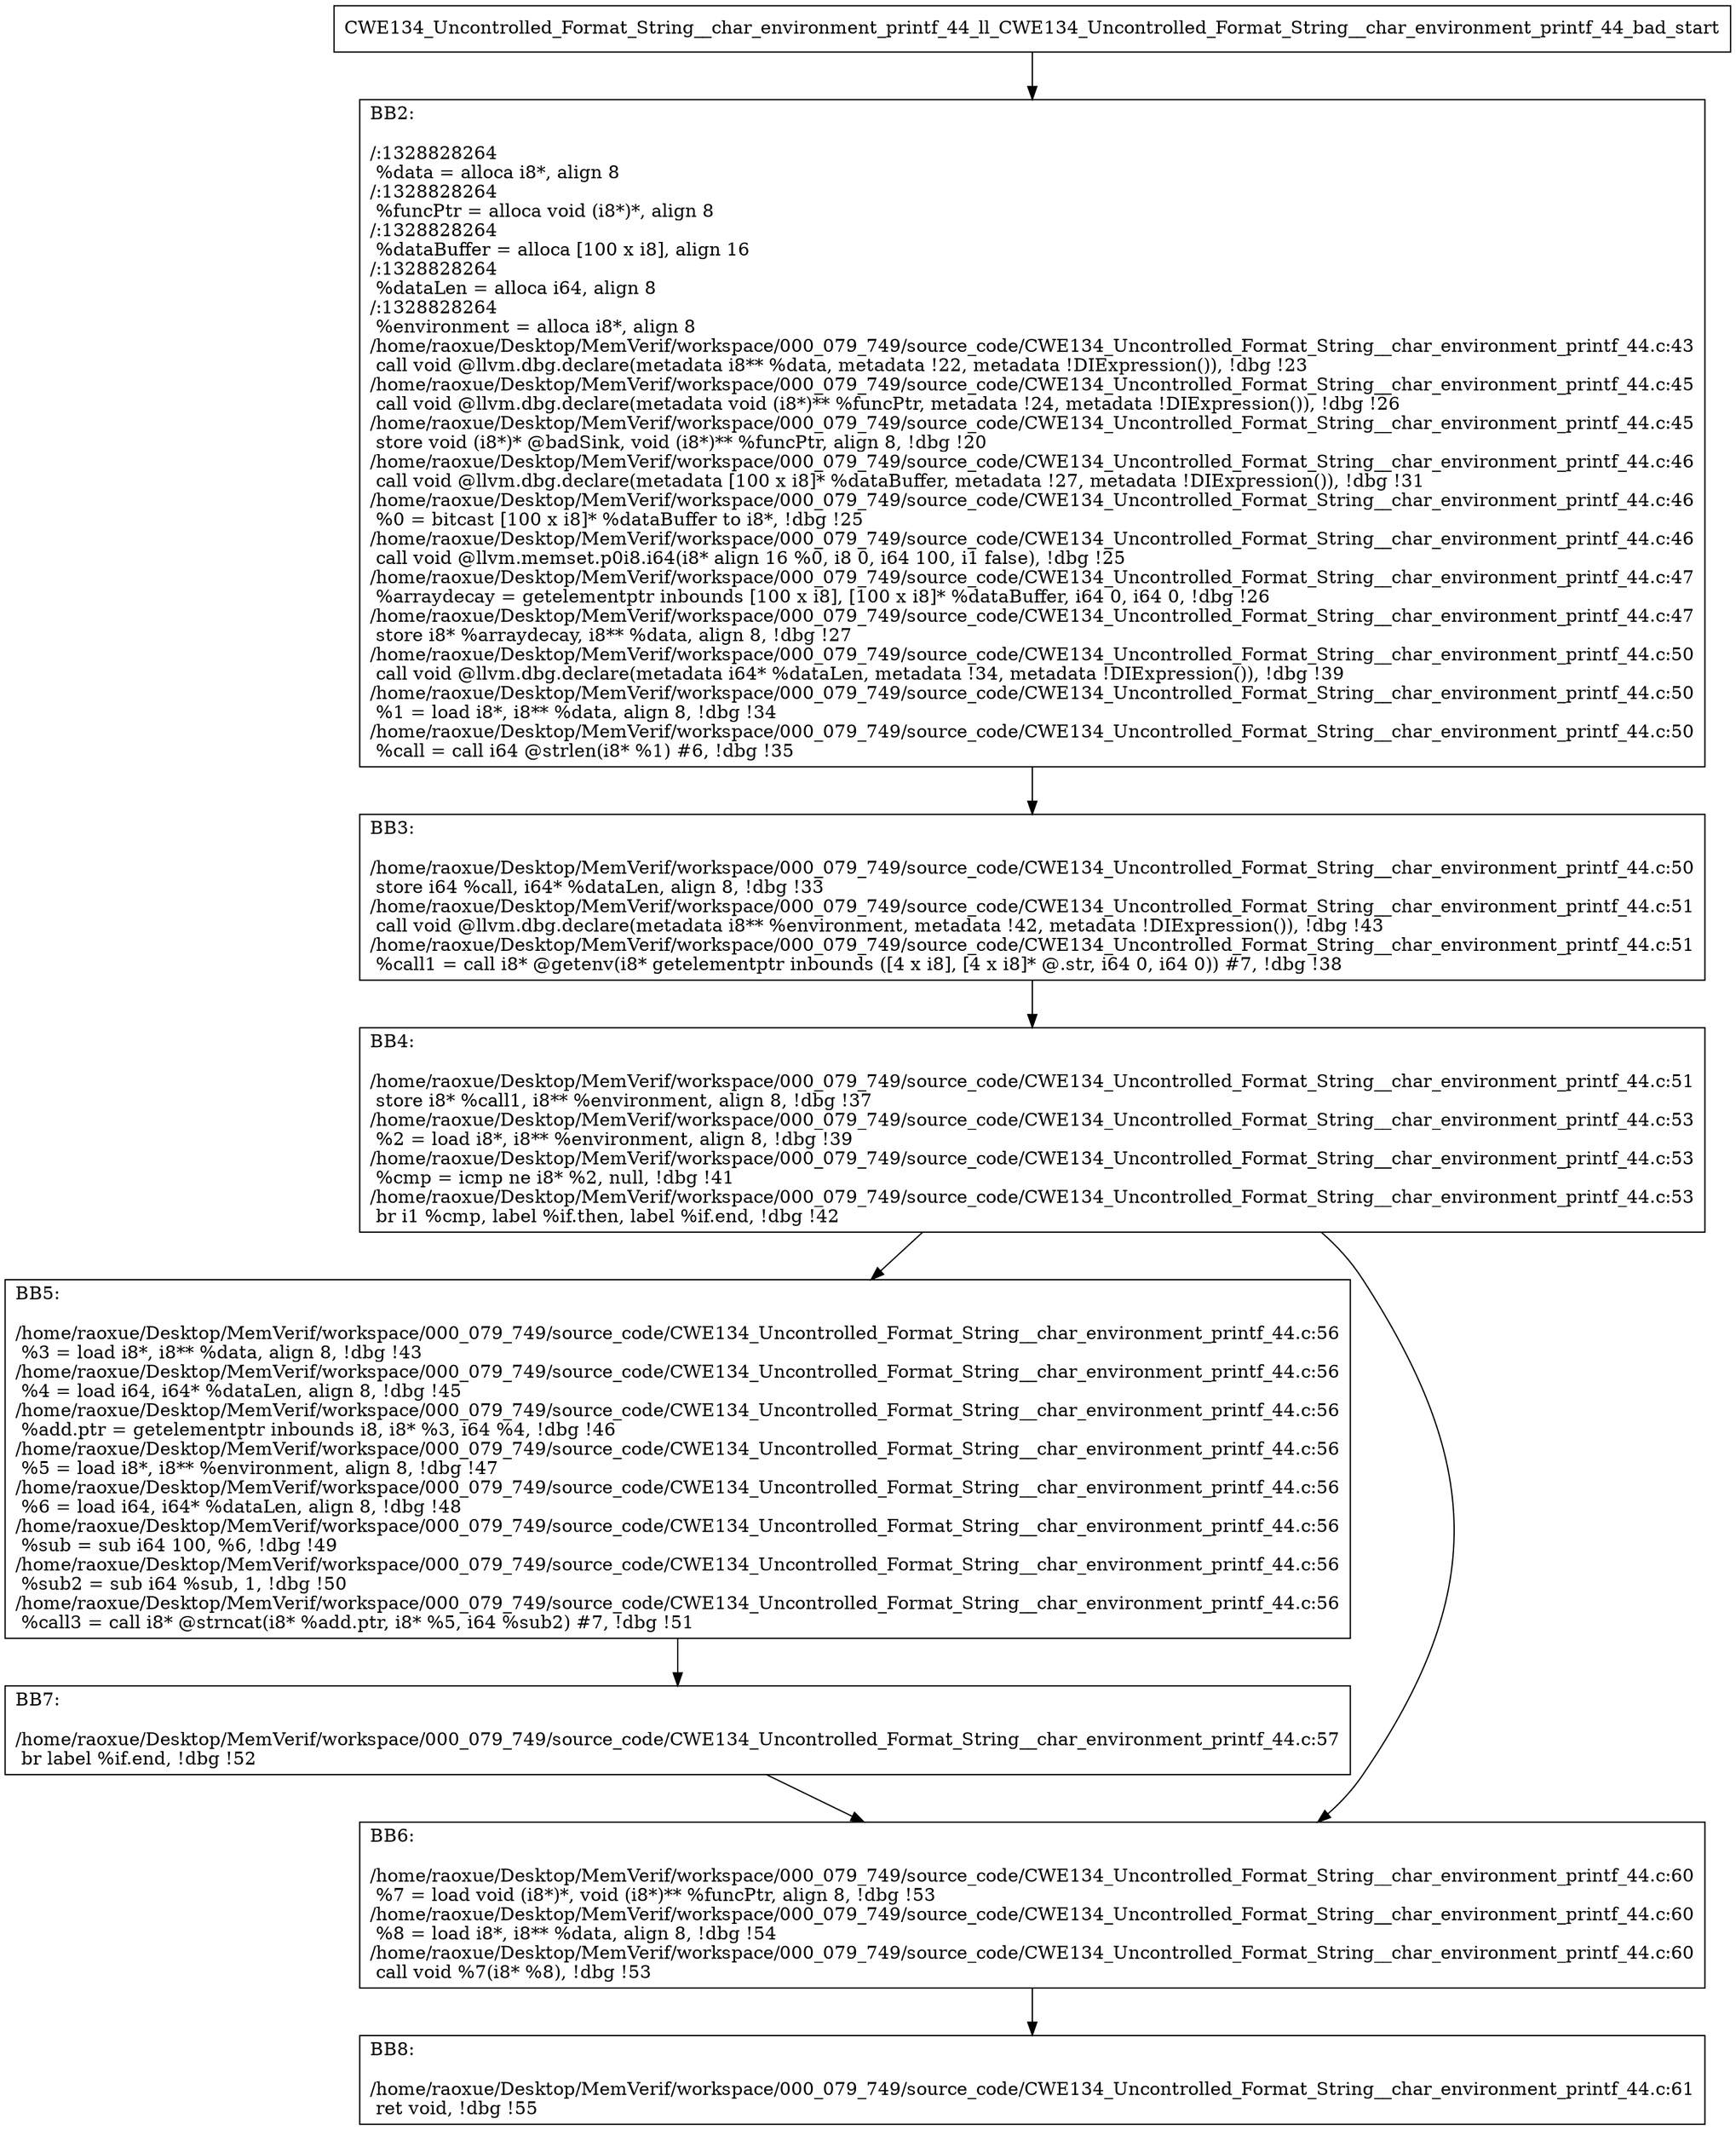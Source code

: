 digraph "CFG for'CWE134_Uncontrolled_Format_String__char_environment_printf_44_ll_CWE134_Uncontrolled_Format_String__char_environment_printf_44_bad' function" {
	BBCWE134_Uncontrolled_Format_String__char_environment_printf_44_ll_CWE134_Uncontrolled_Format_String__char_environment_printf_44_bad_start[shape=record,label="{CWE134_Uncontrolled_Format_String__char_environment_printf_44_ll_CWE134_Uncontrolled_Format_String__char_environment_printf_44_bad_start}"];
	BBCWE134_Uncontrolled_Format_String__char_environment_printf_44_ll_CWE134_Uncontrolled_Format_String__char_environment_printf_44_bad_start-> CWE134_Uncontrolled_Format_String__char_environment_printf_44_ll_CWE134_Uncontrolled_Format_String__char_environment_printf_44_badBB2;
	CWE134_Uncontrolled_Format_String__char_environment_printf_44_ll_CWE134_Uncontrolled_Format_String__char_environment_printf_44_badBB2 [shape=record, label="{BB2:\l\l/:1328828264\l
  %data = alloca i8*, align 8\l
/:1328828264\l
  %funcPtr = alloca void (i8*)*, align 8\l
/:1328828264\l
  %dataBuffer = alloca [100 x i8], align 16\l
/:1328828264\l
  %dataLen = alloca i64, align 8\l
/:1328828264\l
  %environment = alloca i8*, align 8\l
/home/raoxue/Desktop/MemVerif/workspace/000_079_749/source_code/CWE134_Uncontrolled_Format_String__char_environment_printf_44.c:43\l
  call void @llvm.dbg.declare(metadata i8** %data, metadata !22, metadata !DIExpression()), !dbg !23\l
/home/raoxue/Desktop/MemVerif/workspace/000_079_749/source_code/CWE134_Uncontrolled_Format_String__char_environment_printf_44.c:45\l
  call void @llvm.dbg.declare(metadata void (i8*)** %funcPtr, metadata !24, metadata !DIExpression()), !dbg !26\l
/home/raoxue/Desktop/MemVerif/workspace/000_079_749/source_code/CWE134_Uncontrolled_Format_String__char_environment_printf_44.c:45\l
  store void (i8*)* @badSink, void (i8*)** %funcPtr, align 8, !dbg !20\l
/home/raoxue/Desktop/MemVerif/workspace/000_079_749/source_code/CWE134_Uncontrolled_Format_String__char_environment_printf_44.c:46\l
  call void @llvm.dbg.declare(metadata [100 x i8]* %dataBuffer, metadata !27, metadata !DIExpression()), !dbg !31\l
/home/raoxue/Desktop/MemVerif/workspace/000_079_749/source_code/CWE134_Uncontrolled_Format_String__char_environment_printf_44.c:46\l
  %0 = bitcast [100 x i8]* %dataBuffer to i8*, !dbg !25\l
/home/raoxue/Desktop/MemVerif/workspace/000_079_749/source_code/CWE134_Uncontrolled_Format_String__char_environment_printf_44.c:46\l
  call void @llvm.memset.p0i8.i64(i8* align 16 %0, i8 0, i64 100, i1 false), !dbg !25\l
/home/raoxue/Desktop/MemVerif/workspace/000_079_749/source_code/CWE134_Uncontrolled_Format_String__char_environment_printf_44.c:47\l
  %arraydecay = getelementptr inbounds [100 x i8], [100 x i8]* %dataBuffer, i64 0, i64 0, !dbg !26\l
/home/raoxue/Desktop/MemVerif/workspace/000_079_749/source_code/CWE134_Uncontrolled_Format_String__char_environment_printf_44.c:47\l
  store i8* %arraydecay, i8** %data, align 8, !dbg !27\l
/home/raoxue/Desktop/MemVerif/workspace/000_079_749/source_code/CWE134_Uncontrolled_Format_String__char_environment_printf_44.c:50\l
  call void @llvm.dbg.declare(metadata i64* %dataLen, metadata !34, metadata !DIExpression()), !dbg !39\l
/home/raoxue/Desktop/MemVerif/workspace/000_079_749/source_code/CWE134_Uncontrolled_Format_String__char_environment_printf_44.c:50\l
  %1 = load i8*, i8** %data, align 8, !dbg !34\l
/home/raoxue/Desktop/MemVerif/workspace/000_079_749/source_code/CWE134_Uncontrolled_Format_String__char_environment_printf_44.c:50\l
  %call = call i64 @strlen(i8* %1) #6, !dbg !35\l
}"];
	CWE134_Uncontrolled_Format_String__char_environment_printf_44_ll_CWE134_Uncontrolled_Format_String__char_environment_printf_44_badBB2-> CWE134_Uncontrolled_Format_String__char_environment_printf_44_ll_CWE134_Uncontrolled_Format_String__char_environment_printf_44_badBB3;
	CWE134_Uncontrolled_Format_String__char_environment_printf_44_ll_CWE134_Uncontrolled_Format_String__char_environment_printf_44_badBB3 [shape=record, label="{BB3:\l\l/home/raoxue/Desktop/MemVerif/workspace/000_079_749/source_code/CWE134_Uncontrolled_Format_String__char_environment_printf_44.c:50\l
  store i64 %call, i64* %dataLen, align 8, !dbg !33\l
/home/raoxue/Desktop/MemVerif/workspace/000_079_749/source_code/CWE134_Uncontrolled_Format_String__char_environment_printf_44.c:51\l
  call void @llvm.dbg.declare(metadata i8** %environment, metadata !42, metadata !DIExpression()), !dbg !43\l
/home/raoxue/Desktop/MemVerif/workspace/000_079_749/source_code/CWE134_Uncontrolled_Format_String__char_environment_printf_44.c:51\l
  %call1 = call i8* @getenv(i8* getelementptr inbounds ([4 x i8], [4 x i8]* @.str, i64 0, i64 0)) #7, !dbg !38\l
}"];
	CWE134_Uncontrolled_Format_String__char_environment_printf_44_ll_CWE134_Uncontrolled_Format_String__char_environment_printf_44_badBB3-> CWE134_Uncontrolled_Format_String__char_environment_printf_44_ll_CWE134_Uncontrolled_Format_String__char_environment_printf_44_badBB4;
	CWE134_Uncontrolled_Format_String__char_environment_printf_44_ll_CWE134_Uncontrolled_Format_String__char_environment_printf_44_badBB4 [shape=record, label="{BB4:\l\l/home/raoxue/Desktop/MemVerif/workspace/000_079_749/source_code/CWE134_Uncontrolled_Format_String__char_environment_printf_44.c:51\l
  store i8* %call1, i8** %environment, align 8, !dbg !37\l
/home/raoxue/Desktop/MemVerif/workspace/000_079_749/source_code/CWE134_Uncontrolled_Format_String__char_environment_printf_44.c:53\l
  %2 = load i8*, i8** %environment, align 8, !dbg !39\l
/home/raoxue/Desktop/MemVerif/workspace/000_079_749/source_code/CWE134_Uncontrolled_Format_String__char_environment_printf_44.c:53\l
  %cmp = icmp ne i8* %2, null, !dbg !41\l
/home/raoxue/Desktop/MemVerif/workspace/000_079_749/source_code/CWE134_Uncontrolled_Format_String__char_environment_printf_44.c:53\l
  br i1 %cmp, label %if.then, label %if.end, !dbg !42\l
}"];
	CWE134_Uncontrolled_Format_String__char_environment_printf_44_ll_CWE134_Uncontrolled_Format_String__char_environment_printf_44_badBB4-> CWE134_Uncontrolled_Format_String__char_environment_printf_44_ll_CWE134_Uncontrolled_Format_String__char_environment_printf_44_badBB5;
	CWE134_Uncontrolled_Format_String__char_environment_printf_44_ll_CWE134_Uncontrolled_Format_String__char_environment_printf_44_badBB4-> CWE134_Uncontrolled_Format_String__char_environment_printf_44_ll_CWE134_Uncontrolled_Format_String__char_environment_printf_44_badBB6;
	CWE134_Uncontrolled_Format_String__char_environment_printf_44_ll_CWE134_Uncontrolled_Format_String__char_environment_printf_44_badBB5 [shape=record, label="{BB5:\l\l/home/raoxue/Desktop/MemVerif/workspace/000_079_749/source_code/CWE134_Uncontrolled_Format_String__char_environment_printf_44.c:56\l
  %3 = load i8*, i8** %data, align 8, !dbg !43\l
/home/raoxue/Desktop/MemVerif/workspace/000_079_749/source_code/CWE134_Uncontrolled_Format_String__char_environment_printf_44.c:56\l
  %4 = load i64, i64* %dataLen, align 8, !dbg !45\l
/home/raoxue/Desktop/MemVerif/workspace/000_079_749/source_code/CWE134_Uncontrolled_Format_String__char_environment_printf_44.c:56\l
  %add.ptr = getelementptr inbounds i8, i8* %3, i64 %4, !dbg !46\l
/home/raoxue/Desktop/MemVerif/workspace/000_079_749/source_code/CWE134_Uncontrolled_Format_String__char_environment_printf_44.c:56\l
  %5 = load i8*, i8** %environment, align 8, !dbg !47\l
/home/raoxue/Desktop/MemVerif/workspace/000_079_749/source_code/CWE134_Uncontrolled_Format_String__char_environment_printf_44.c:56\l
  %6 = load i64, i64* %dataLen, align 8, !dbg !48\l
/home/raoxue/Desktop/MemVerif/workspace/000_079_749/source_code/CWE134_Uncontrolled_Format_String__char_environment_printf_44.c:56\l
  %sub = sub i64 100, %6, !dbg !49\l
/home/raoxue/Desktop/MemVerif/workspace/000_079_749/source_code/CWE134_Uncontrolled_Format_String__char_environment_printf_44.c:56\l
  %sub2 = sub i64 %sub, 1, !dbg !50\l
/home/raoxue/Desktop/MemVerif/workspace/000_079_749/source_code/CWE134_Uncontrolled_Format_String__char_environment_printf_44.c:56\l
  %call3 = call i8* @strncat(i8* %add.ptr, i8* %5, i64 %sub2) #7, !dbg !51\l
}"];
	CWE134_Uncontrolled_Format_String__char_environment_printf_44_ll_CWE134_Uncontrolled_Format_String__char_environment_printf_44_badBB5-> CWE134_Uncontrolled_Format_String__char_environment_printf_44_ll_CWE134_Uncontrolled_Format_String__char_environment_printf_44_badBB7;
	CWE134_Uncontrolled_Format_String__char_environment_printf_44_ll_CWE134_Uncontrolled_Format_String__char_environment_printf_44_badBB7 [shape=record, label="{BB7:\l\l/home/raoxue/Desktop/MemVerif/workspace/000_079_749/source_code/CWE134_Uncontrolled_Format_String__char_environment_printf_44.c:57\l
  br label %if.end, !dbg !52\l
}"];
	CWE134_Uncontrolled_Format_String__char_environment_printf_44_ll_CWE134_Uncontrolled_Format_String__char_environment_printf_44_badBB7-> CWE134_Uncontrolled_Format_String__char_environment_printf_44_ll_CWE134_Uncontrolled_Format_String__char_environment_printf_44_badBB6;
	CWE134_Uncontrolled_Format_String__char_environment_printf_44_ll_CWE134_Uncontrolled_Format_String__char_environment_printf_44_badBB6 [shape=record, label="{BB6:\l\l/home/raoxue/Desktop/MemVerif/workspace/000_079_749/source_code/CWE134_Uncontrolled_Format_String__char_environment_printf_44.c:60\l
  %7 = load void (i8*)*, void (i8*)** %funcPtr, align 8, !dbg !53\l
/home/raoxue/Desktop/MemVerif/workspace/000_079_749/source_code/CWE134_Uncontrolled_Format_String__char_environment_printf_44.c:60\l
  %8 = load i8*, i8** %data, align 8, !dbg !54\l
/home/raoxue/Desktop/MemVerif/workspace/000_079_749/source_code/CWE134_Uncontrolled_Format_String__char_environment_printf_44.c:60\l
  call void %7(i8* %8), !dbg !53\l
}"];
	CWE134_Uncontrolled_Format_String__char_environment_printf_44_ll_CWE134_Uncontrolled_Format_String__char_environment_printf_44_badBB6-> CWE134_Uncontrolled_Format_String__char_environment_printf_44_ll_CWE134_Uncontrolled_Format_String__char_environment_printf_44_badBB8;
	CWE134_Uncontrolled_Format_String__char_environment_printf_44_ll_CWE134_Uncontrolled_Format_String__char_environment_printf_44_badBB8 [shape=record, label="{BB8:\l\l/home/raoxue/Desktop/MemVerif/workspace/000_079_749/source_code/CWE134_Uncontrolled_Format_String__char_environment_printf_44.c:61\l
  ret void, !dbg !55\l
}"];
}
